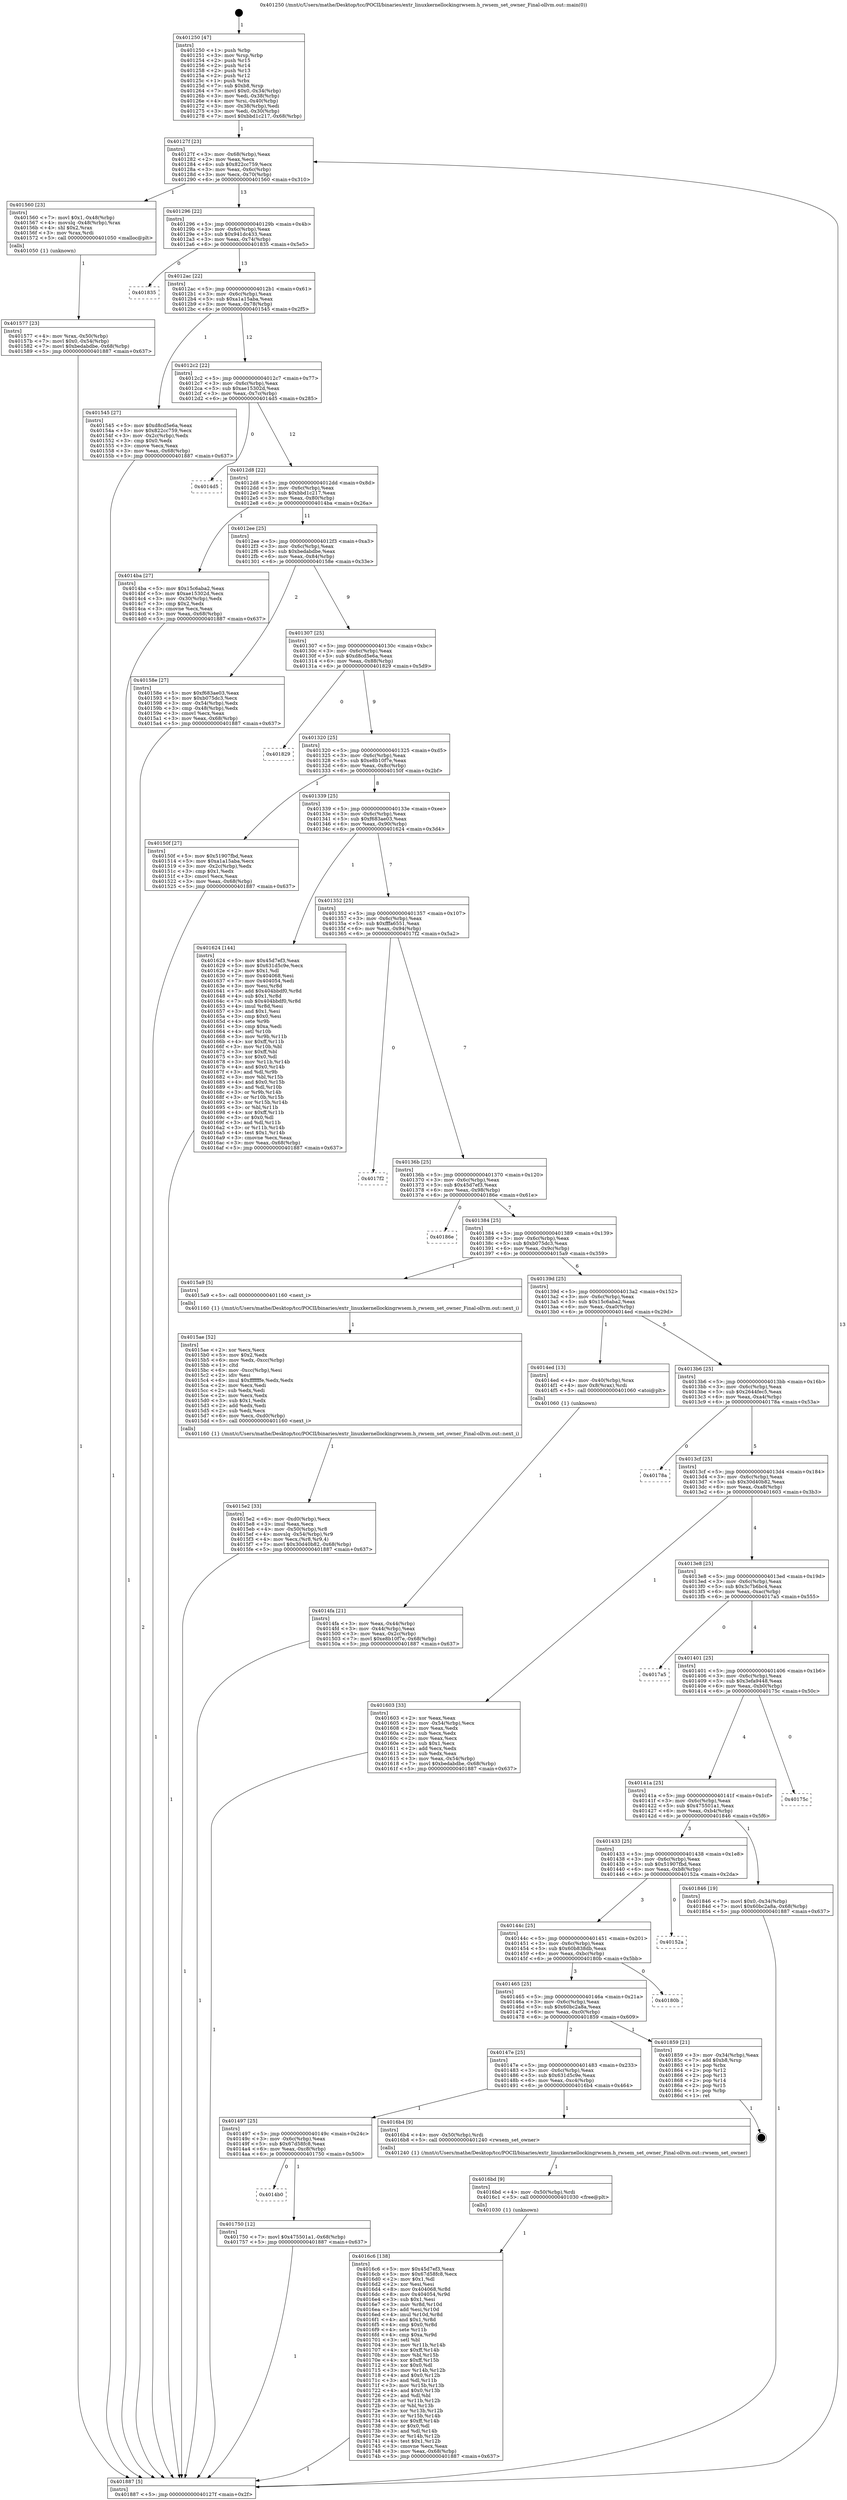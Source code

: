 digraph "0x401250" {
  label = "0x401250 (/mnt/c/Users/mathe/Desktop/tcc/POCII/binaries/extr_linuxkernellockingrwsem.h_rwsem_set_owner_Final-ollvm.out::main(0))"
  labelloc = "t"
  node[shape=record]

  Entry [label="",width=0.3,height=0.3,shape=circle,fillcolor=black,style=filled]
  "0x40127f" [label="{
     0x40127f [23]\l
     | [instrs]\l
     &nbsp;&nbsp;0x40127f \<+3\>: mov -0x68(%rbp),%eax\l
     &nbsp;&nbsp;0x401282 \<+2\>: mov %eax,%ecx\l
     &nbsp;&nbsp;0x401284 \<+6\>: sub $0x822cc759,%ecx\l
     &nbsp;&nbsp;0x40128a \<+3\>: mov %eax,-0x6c(%rbp)\l
     &nbsp;&nbsp;0x40128d \<+3\>: mov %ecx,-0x70(%rbp)\l
     &nbsp;&nbsp;0x401290 \<+6\>: je 0000000000401560 \<main+0x310\>\l
  }"]
  "0x401560" [label="{
     0x401560 [23]\l
     | [instrs]\l
     &nbsp;&nbsp;0x401560 \<+7\>: movl $0x1,-0x48(%rbp)\l
     &nbsp;&nbsp;0x401567 \<+4\>: movslq -0x48(%rbp),%rax\l
     &nbsp;&nbsp;0x40156b \<+4\>: shl $0x2,%rax\l
     &nbsp;&nbsp;0x40156f \<+3\>: mov %rax,%rdi\l
     &nbsp;&nbsp;0x401572 \<+5\>: call 0000000000401050 \<malloc@plt\>\l
     | [calls]\l
     &nbsp;&nbsp;0x401050 \{1\} (unknown)\l
  }"]
  "0x401296" [label="{
     0x401296 [22]\l
     | [instrs]\l
     &nbsp;&nbsp;0x401296 \<+5\>: jmp 000000000040129b \<main+0x4b\>\l
     &nbsp;&nbsp;0x40129b \<+3\>: mov -0x6c(%rbp),%eax\l
     &nbsp;&nbsp;0x40129e \<+5\>: sub $0x941dc433,%eax\l
     &nbsp;&nbsp;0x4012a3 \<+3\>: mov %eax,-0x74(%rbp)\l
     &nbsp;&nbsp;0x4012a6 \<+6\>: je 0000000000401835 \<main+0x5e5\>\l
  }"]
  Exit [label="",width=0.3,height=0.3,shape=circle,fillcolor=black,style=filled,peripheries=2]
  "0x401835" [label="{
     0x401835\l
  }", style=dashed]
  "0x4012ac" [label="{
     0x4012ac [22]\l
     | [instrs]\l
     &nbsp;&nbsp;0x4012ac \<+5\>: jmp 00000000004012b1 \<main+0x61\>\l
     &nbsp;&nbsp;0x4012b1 \<+3\>: mov -0x6c(%rbp),%eax\l
     &nbsp;&nbsp;0x4012b4 \<+5\>: sub $0xa1a15aba,%eax\l
     &nbsp;&nbsp;0x4012b9 \<+3\>: mov %eax,-0x78(%rbp)\l
     &nbsp;&nbsp;0x4012bc \<+6\>: je 0000000000401545 \<main+0x2f5\>\l
  }"]
  "0x4014b0" [label="{
     0x4014b0\l
  }", style=dashed]
  "0x401545" [label="{
     0x401545 [27]\l
     | [instrs]\l
     &nbsp;&nbsp;0x401545 \<+5\>: mov $0xd8cd5e6a,%eax\l
     &nbsp;&nbsp;0x40154a \<+5\>: mov $0x822cc759,%ecx\l
     &nbsp;&nbsp;0x40154f \<+3\>: mov -0x2c(%rbp),%edx\l
     &nbsp;&nbsp;0x401552 \<+3\>: cmp $0x0,%edx\l
     &nbsp;&nbsp;0x401555 \<+3\>: cmove %ecx,%eax\l
     &nbsp;&nbsp;0x401558 \<+3\>: mov %eax,-0x68(%rbp)\l
     &nbsp;&nbsp;0x40155b \<+5\>: jmp 0000000000401887 \<main+0x637\>\l
  }"]
  "0x4012c2" [label="{
     0x4012c2 [22]\l
     | [instrs]\l
     &nbsp;&nbsp;0x4012c2 \<+5\>: jmp 00000000004012c7 \<main+0x77\>\l
     &nbsp;&nbsp;0x4012c7 \<+3\>: mov -0x6c(%rbp),%eax\l
     &nbsp;&nbsp;0x4012ca \<+5\>: sub $0xae15302d,%eax\l
     &nbsp;&nbsp;0x4012cf \<+3\>: mov %eax,-0x7c(%rbp)\l
     &nbsp;&nbsp;0x4012d2 \<+6\>: je 00000000004014d5 \<main+0x285\>\l
  }"]
  "0x401750" [label="{
     0x401750 [12]\l
     | [instrs]\l
     &nbsp;&nbsp;0x401750 \<+7\>: movl $0x475501a1,-0x68(%rbp)\l
     &nbsp;&nbsp;0x401757 \<+5\>: jmp 0000000000401887 \<main+0x637\>\l
  }"]
  "0x4014d5" [label="{
     0x4014d5\l
  }", style=dashed]
  "0x4012d8" [label="{
     0x4012d8 [22]\l
     | [instrs]\l
     &nbsp;&nbsp;0x4012d8 \<+5\>: jmp 00000000004012dd \<main+0x8d\>\l
     &nbsp;&nbsp;0x4012dd \<+3\>: mov -0x6c(%rbp),%eax\l
     &nbsp;&nbsp;0x4012e0 \<+5\>: sub $0xbbd1c217,%eax\l
     &nbsp;&nbsp;0x4012e5 \<+3\>: mov %eax,-0x80(%rbp)\l
     &nbsp;&nbsp;0x4012e8 \<+6\>: je 00000000004014ba \<main+0x26a\>\l
  }"]
  "0x4016c6" [label="{
     0x4016c6 [138]\l
     | [instrs]\l
     &nbsp;&nbsp;0x4016c6 \<+5\>: mov $0x45d7ef3,%eax\l
     &nbsp;&nbsp;0x4016cb \<+5\>: mov $0x67d58fc8,%ecx\l
     &nbsp;&nbsp;0x4016d0 \<+2\>: mov $0x1,%dl\l
     &nbsp;&nbsp;0x4016d2 \<+2\>: xor %esi,%esi\l
     &nbsp;&nbsp;0x4016d4 \<+8\>: mov 0x404068,%r8d\l
     &nbsp;&nbsp;0x4016dc \<+8\>: mov 0x404054,%r9d\l
     &nbsp;&nbsp;0x4016e4 \<+3\>: sub $0x1,%esi\l
     &nbsp;&nbsp;0x4016e7 \<+3\>: mov %r8d,%r10d\l
     &nbsp;&nbsp;0x4016ea \<+3\>: add %esi,%r10d\l
     &nbsp;&nbsp;0x4016ed \<+4\>: imul %r10d,%r8d\l
     &nbsp;&nbsp;0x4016f1 \<+4\>: and $0x1,%r8d\l
     &nbsp;&nbsp;0x4016f5 \<+4\>: cmp $0x0,%r8d\l
     &nbsp;&nbsp;0x4016f9 \<+4\>: sete %r11b\l
     &nbsp;&nbsp;0x4016fd \<+4\>: cmp $0xa,%r9d\l
     &nbsp;&nbsp;0x401701 \<+3\>: setl %bl\l
     &nbsp;&nbsp;0x401704 \<+3\>: mov %r11b,%r14b\l
     &nbsp;&nbsp;0x401707 \<+4\>: xor $0xff,%r14b\l
     &nbsp;&nbsp;0x40170b \<+3\>: mov %bl,%r15b\l
     &nbsp;&nbsp;0x40170e \<+4\>: xor $0xff,%r15b\l
     &nbsp;&nbsp;0x401712 \<+3\>: xor $0x0,%dl\l
     &nbsp;&nbsp;0x401715 \<+3\>: mov %r14b,%r12b\l
     &nbsp;&nbsp;0x401718 \<+4\>: and $0x0,%r12b\l
     &nbsp;&nbsp;0x40171c \<+3\>: and %dl,%r11b\l
     &nbsp;&nbsp;0x40171f \<+3\>: mov %r15b,%r13b\l
     &nbsp;&nbsp;0x401722 \<+4\>: and $0x0,%r13b\l
     &nbsp;&nbsp;0x401726 \<+2\>: and %dl,%bl\l
     &nbsp;&nbsp;0x401728 \<+3\>: or %r11b,%r12b\l
     &nbsp;&nbsp;0x40172b \<+3\>: or %bl,%r13b\l
     &nbsp;&nbsp;0x40172e \<+3\>: xor %r13b,%r12b\l
     &nbsp;&nbsp;0x401731 \<+3\>: or %r15b,%r14b\l
     &nbsp;&nbsp;0x401734 \<+4\>: xor $0xff,%r14b\l
     &nbsp;&nbsp;0x401738 \<+3\>: or $0x0,%dl\l
     &nbsp;&nbsp;0x40173b \<+3\>: and %dl,%r14b\l
     &nbsp;&nbsp;0x40173e \<+3\>: or %r14b,%r12b\l
     &nbsp;&nbsp;0x401741 \<+4\>: test $0x1,%r12b\l
     &nbsp;&nbsp;0x401745 \<+3\>: cmovne %ecx,%eax\l
     &nbsp;&nbsp;0x401748 \<+3\>: mov %eax,-0x68(%rbp)\l
     &nbsp;&nbsp;0x40174b \<+5\>: jmp 0000000000401887 \<main+0x637\>\l
  }"]
  "0x4014ba" [label="{
     0x4014ba [27]\l
     | [instrs]\l
     &nbsp;&nbsp;0x4014ba \<+5\>: mov $0x15c6aba2,%eax\l
     &nbsp;&nbsp;0x4014bf \<+5\>: mov $0xae15302d,%ecx\l
     &nbsp;&nbsp;0x4014c4 \<+3\>: mov -0x30(%rbp),%edx\l
     &nbsp;&nbsp;0x4014c7 \<+3\>: cmp $0x2,%edx\l
     &nbsp;&nbsp;0x4014ca \<+3\>: cmovne %ecx,%eax\l
     &nbsp;&nbsp;0x4014cd \<+3\>: mov %eax,-0x68(%rbp)\l
     &nbsp;&nbsp;0x4014d0 \<+5\>: jmp 0000000000401887 \<main+0x637\>\l
  }"]
  "0x4012ee" [label="{
     0x4012ee [25]\l
     | [instrs]\l
     &nbsp;&nbsp;0x4012ee \<+5\>: jmp 00000000004012f3 \<main+0xa3\>\l
     &nbsp;&nbsp;0x4012f3 \<+3\>: mov -0x6c(%rbp),%eax\l
     &nbsp;&nbsp;0x4012f6 \<+5\>: sub $0xbedabdbe,%eax\l
     &nbsp;&nbsp;0x4012fb \<+6\>: mov %eax,-0x84(%rbp)\l
     &nbsp;&nbsp;0x401301 \<+6\>: je 000000000040158e \<main+0x33e\>\l
  }"]
  "0x401887" [label="{
     0x401887 [5]\l
     | [instrs]\l
     &nbsp;&nbsp;0x401887 \<+5\>: jmp 000000000040127f \<main+0x2f\>\l
  }"]
  "0x401250" [label="{
     0x401250 [47]\l
     | [instrs]\l
     &nbsp;&nbsp;0x401250 \<+1\>: push %rbp\l
     &nbsp;&nbsp;0x401251 \<+3\>: mov %rsp,%rbp\l
     &nbsp;&nbsp;0x401254 \<+2\>: push %r15\l
     &nbsp;&nbsp;0x401256 \<+2\>: push %r14\l
     &nbsp;&nbsp;0x401258 \<+2\>: push %r13\l
     &nbsp;&nbsp;0x40125a \<+2\>: push %r12\l
     &nbsp;&nbsp;0x40125c \<+1\>: push %rbx\l
     &nbsp;&nbsp;0x40125d \<+7\>: sub $0xb8,%rsp\l
     &nbsp;&nbsp;0x401264 \<+7\>: movl $0x0,-0x34(%rbp)\l
     &nbsp;&nbsp;0x40126b \<+3\>: mov %edi,-0x38(%rbp)\l
     &nbsp;&nbsp;0x40126e \<+4\>: mov %rsi,-0x40(%rbp)\l
     &nbsp;&nbsp;0x401272 \<+3\>: mov -0x38(%rbp),%edi\l
     &nbsp;&nbsp;0x401275 \<+3\>: mov %edi,-0x30(%rbp)\l
     &nbsp;&nbsp;0x401278 \<+7\>: movl $0xbbd1c217,-0x68(%rbp)\l
  }"]
  "0x4016bd" [label="{
     0x4016bd [9]\l
     | [instrs]\l
     &nbsp;&nbsp;0x4016bd \<+4\>: mov -0x50(%rbp),%rdi\l
     &nbsp;&nbsp;0x4016c1 \<+5\>: call 0000000000401030 \<free@plt\>\l
     | [calls]\l
     &nbsp;&nbsp;0x401030 \{1\} (unknown)\l
  }"]
  "0x40158e" [label="{
     0x40158e [27]\l
     | [instrs]\l
     &nbsp;&nbsp;0x40158e \<+5\>: mov $0xf683ae03,%eax\l
     &nbsp;&nbsp;0x401593 \<+5\>: mov $0xb075dc3,%ecx\l
     &nbsp;&nbsp;0x401598 \<+3\>: mov -0x54(%rbp),%edx\l
     &nbsp;&nbsp;0x40159b \<+3\>: cmp -0x48(%rbp),%edx\l
     &nbsp;&nbsp;0x40159e \<+3\>: cmovl %ecx,%eax\l
     &nbsp;&nbsp;0x4015a1 \<+3\>: mov %eax,-0x68(%rbp)\l
     &nbsp;&nbsp;0x4015a4 \<+5\>: jmp 0000000000401887 \<main+0x637\>\l
  }"]
  "0x401307" [label="{
     0x401307 [25]\l
     | [instrs]\l
     &nbsp;&nbsp;0x401307 \<+5\>: jmp 000000000040130c \<main+0xbc\>\l
     &nbsp;&nbsp;0x40130c \<+3\>: mov -0x6c(%rbp),%eax\l
     &nbsp;&nbsp;0x40130f \<+5\>: sub $0xd8cd5e6a,%eax\l
     &nbsp;&nbsp;0x401314 \<+6\>: mov %eax,-0x88(%rbp)\l
     &nbsp;&nbsp;0x40131a \<+6\>: je 0000000000401829 \<main+0x5d9\>\l
  }"]
  "0x401497" [label="{
     0x401497 [25]\l
     | [instrs]\l
     &nbsp;&nbsp;0x401497 \<+5\>: jmp 000000000040149c \<main+0x24c\>\l
     &nbsp;&nbsp;0x40149c \<+3\>: mov -0x6c(%rbp),%eax\l
     &nbsp;&nbsp;0x40149f \<+5\>: sub $0x67d58fc8,%eax\l
     &nbsp;&nbsp;0x4014a4 \<+6\>: mov %eax,-0xc8(%rbp)\l
     &nbsp;&nbsp;0x4014aa \<+6\>: je 0000000000401750 \<main+0x500\>\l
  }"]
  "0x401829" [label="{
     0x401829\l
  }", style=dashed]
  "0x401320" [label="{
     0x401320 [25]\l
     | [instrs]\l
     &nbsp;&nbsp;0x401320 \<+5\>: jmp 0000000000401325 \<main+0xd5\>\l
     &nbsp;&nbsp;0x401325 \<+3\>: mov -0x6c(%rbp),%eax\l
     &nbsp;&nbsp;0x401328 \<+5\>: sub $0xe8b10f7e,%eax\l
     &nbsp;&nbsp;0x40132d \<+6\>: mov %eax,-0x8c(%rbp)\l
     &nbsp;&nbsp;0x401333 \<+6\>: je 000000000040150f \<main+0x2bf\>\l
  }"]
  "0x4016b4" [label="{
     0x4016b4 [9]\l
     | [instrs]\l
     &nbsp;&nbsp;0x4016b4 \<+4\>: mov -0x50(%rbp),%rdi\l
     &nbsp;&nbsp;0x4016b8 \<+5\>: call 0000000000401240 \<rwsem_set_owner\>\l
     | [calls]\l
     &nbsp;&nbsp;0x401240 \{1\} (/mnt/c/Users/mathe/Desktop/tcc/POCII/binaries/extr_linuxkernellockingrwsem.h_rwsem_set_owner_Final-ollvm.out::rwsem_set_owner)\l
  }"]
  "0x40150f" [label="{
     0x40150f [27]\l
     | [instrs]\l
     &nbsp;&nbsp;0x40150f \<+5\>: mov $0x51907fbd,%eax\l
     &nbsp;&nbsp;0x401514 \<+5\>: mov $0xa1a15aba,%ecx\l
     &nbsp;&nbsp;0x401519 \<+3\>: mov -0x2c(%rbp),%edx\l
     &nbsp;&nbsp;0x40151c \<+3\>: cmp $0x1,%edx\l
     &nbsp;&nbsp;0x40151f \<+3\>: cmovl %ecx,%eax\l
     &nbsp;&nbsp;0x401522 \<+3\>: mov %eax,-0x68(%rbp)\l
     &nbsp;&nbsp;0x401525 \<+5\>: jmp 0000000000401887 \<main+0x637\>\l
  }"]
  "0x401339" [label="{
     0x401339 [25]\l
     | [instrs]\l
     &nbsp;&nbsp;0x401339 \<+5\>: jmp 000000000040133e \<main+0xee\>\l
     &nbsp;&nbsp;0x40133e \<+3\>: mov -0x6c(%rbp),%eax\l
     &nbsp;&nbsp;0x401341 \<+5\>: sub $0xf683ae03,%eax\l
     &nbsp;&nbsp;0x401346 \<+6\>: mov %eax,-0x90(%rbp)\l
     &nbsp;&nbsp;0x40134c \<+6\>: je 0000000000401624 \<main+0x3d4\>\l
  }"]
  "0x40147e" [label="{
     0x40147e [25]\l
     | [instrs]\l
     &nbsp;&nbsp;0x40147e \<+5\>: jmp 0000000000401483 \<main+0x233\>\l
     &nbsp;&nbsp;0x401483 \<+3\>: mov -0x6c(%rbp),%eax\l
     &nbsp;&nbsp;0x401486 \<+5\>: sub $0x631d5c9e,%eax\l
     &nbsp;&nbsp;0x40148b \<+6\>: mov %eax,-0xc4(%rbp)\l
     &nbsp;&nbsp;0x401491 \<+6\>: je 00000000004016b4 \<main+0x464\>\l
  }"]
  "0x401624" [label="{
     0x401624 [144]\l
     | [instrs]\l
     &nbsp;&nbsp;0x401624 \<+5\>: mov $0x45d7ef3,%eax\l
     &nbsp;&nbsp;0x401629 \<+5\>: mov $0x631d5c9e,%ecx\l
     &nbsp;&nbsp;0x40162e \<+2\>: mov $0x1,%dl\l
     &nbsp;&nbsp;0x401630 \<+7\>: mov 0x404068,%esi\l
     &nbsp;&nbsp;0x401637 \<+7\>: mov 0x404054,%edi\l
     &nbsp;&nbsp;0x40163e \<+3\>: mov %esi,%r8d\l
     &nbsp;&nbsp;0x401641 \<+7\>: add $0x404bbdf0,%r8d\l
     &nbsp;&nbsp;0x401648 \<+4\>: sub $0x1,%r8d\l
     &nbsp;&nbsp;0x40164c \<+7\>: sub $0x404bbdf0,%r8d\l
     &nbsp;&nbsp;0x401653 \<+4\>: imul %r8d,%esi\l
     &nbsp;&nbsp;0x401657 \<+3\>: and $0x1,%esi\l
     &nbsp;&nbsp;0x40165a \<+3\>: cmp $0x0,%esi\l
     &nbsp;&nbsp;0x40165d \<+4\>: sete %r9b\l
     &nbsp;&nbsp;0x401661 \<+3\>: cmp $0xa,%edi\l
     &nbsp;&nbsp;0x401664 \<+4\>: setl %r10b\l
     &nbsp;&nbsp;0x401668 \<+3\>: mov %r9b,%r11b\l
     &nbsp;&nbsp;0x40166b \<+4\>: xor $0xff,%r11b\l
     &nbsp;&nbsp;0x40166f \<+3\>: mov %r10b,%bl\l
     &nbsp;&nbsp;0x401672 \<+3\>: xor $0xff,%bl\l
     &nbsp;&nbsp;0x401675 \<+3\>: xor $0x0,%dl\l
     &nbsp;&nbsp;0x401678 \<+3\>: mov %r11b,%r14b\l
     &nbsp;&nbsp;0x40167b \<+4\>: and $0x0,%r14b\l
     &nbsp;&nbsp;0x40167f \<+3\>: and %dl,%r9b\l
     &nbsp;&nbsp;0x401682 \<+3\>: mov %bl,%r15b\l
     &nbsp;&nbsp;0x401685 \<+4\>: and $0x0,%r15b\l
     &nbsp;&nbsp;0x401689 \<+3\>: and %dl,%r10b\l
     &nbsp;&nbsp;0x40168c \<+3\>: or %r9b,%r14b\l
     &nbsp;&nbsp;0x40168f \<+3\>: or %r10b,%r15b\l
     &nbsp;&nbsp;0x401692 \<+3\>: xor %r15b,%r14b\l
     &nbsp;&nbsp;0x401695 \<+3\>: or %bl,%r11b\l
     &nbsp;&nbsp;0x401698 \<+4\>: xor $0xff,%r11b\l
     &nbsp;&nbsp;0x40169c \<+3\>: or $0x0,%dl\l
     &nbsp;&nbsp;0x40169f \<+3\>: and %dl,%r11b\l
     &nbsp;&nbsp;0x4016a2 \<+3\>: or %r11b,%r14b\l
     &nbsp;&nbsp;0x4016a5 \<+4\>: test $0x1,%r14b\l
     &nbsp;&nbsp;0x4016a9 \<+3\>: cmovne %ecx,%eax\l
     &nbsp;&nbsp;0x4016ac \<+3\>: mov %eax,-0x68(%rbp)\l
     &nbsp;&nbsp;0x4016af \<+5\>: jmp 0000000000401887 \<main+0x637\>\l
  }"]
  "0x401352" [label="{
     0x401352 [25]\l
     | [instrs]\l
     &nbsp;&nbsp;0x401352 \<+5\>: jmp 0000000000401357 \<main+0x107\>\l
     &nbsp;&nbsp;0x401357 \<+3\>: mov -0x6c(%rbp),%eax\l
     &nbsp;&nbsp;0x40135a \<+5\>: sub $0xfffa6551,%eax\l
     &nbsp;&nbsp;0x40135f \<+6\>: mov %eax,-0x94(%rbp)\l
     &nbsp;&nbsp;0x401365 \<+6\>: je 00000000004017f2 \<main+0x5a2\>\l
  }"]
  "0x401859" [label="{
     0x401859 [21]\l
     | [instrs]\l
     &nbsp;&nbsp;0x401859 \<+3\>: mov -0x34(%rbp),%eax\l
     &nbsp;&nbsp;0x40185c \<+7\>: add $0xb8,%rsp\l
     &nbsp;&nbsp;0x401863 \<+1\>: pop %rbx\l
     &nbsp;&nbsp;0x401864 \<+2\>: pop %r12\l
     &nbsp;&nbsp;0x401866 \<+2\>: pop %r13\l
     &nbsp;&nbsp;0x401868 \<+2\>: pop %r14\l
     &nbsp;&nbsp;0x40186a \<+2\>: pop %r15\l
     &nbsp;&nbsp;0x40186c \<+1\>: pop %rbp\l
     &nbsp;&nbsp;0x40186d \<+1\>: ret\l
  }"]
  "0x4017f2" [label="{
     0x4017f2\l
  }", style=dashed]
  "0x40136b" [label="{
     0x40136b [25]\l
     | [instrs]\l
     &nbsp;&nbsp;0x40136b \<+5\>: jmp 0000000000401370 \<main+0x120\>\l
     &nbsp;&nbsp;0x401370 \<+3\>: mov -0x6c(%rbp),%eax\l
     &nbsp;&nbsp;0x401373 \<+5\>: sub $0x45d7ef3,%eax\l
     &nbsp;&nbsp;0x401378 \<+6\>: mov %eax,-0x98(%rbp)\l
     &nbsp;&nbsp;0x40137e \<+6\>: je 000000000040186e \<main+0x61e\>\l
  }"]
  "0x401465" [label="{
     0x401465 [25]\l
     | [instrs]\l
     &nbsp;&nbsp;0x401465 \<+5\>: jmp 000000000040146a \<main+0x21a\>\l
     &nbsp;&nbsp;0x40146a \<+3\>: mov -0x6c(%rbp),%eax\l
     &nbsp;&nbsp;0x40146d \<+5\>: sub $0x60bc2a8a,%eax\l
     &nbsp;&nbsp;0x401472 \<+6\>: mov %eax,-0xc0(%rbp)\l
     &nbsp;&nbsp;0x401478 \<+6\>: je 0000000000401859 \<main+0x609\>\l
  }"]
  "0x40186e" [label="{
     0x40186e\l
  }", style=dashed]
  "0x401384" [label="{
     0x401384 [25]\l
     | [instrs]\l
     &nbsp;&nbsp;0x401384 \<+5\>: jmp 0000000000401389 \<main+0x139\>\l
     &nbsp;&nbsp;0x401389 \<+3\>: mov -0x6c(%rbp),%eax\l
     &nbsp;&nbsp;0x40138c \<+5\>: sub $0xb075dc3,%eax\l
     &nbsp;&nbsp;0x401391 \<+6\>: mov %eax,-0x9c(%rbp)\l
     &nbsp;&nbsp;0x401397 \<+6\>: je 00000000004015a9 \<main+0x359\>\l
  }"]
  "0x40180b" [label="{
     0x40180b\l
  }", style=dashed]
  "0x4015a9" [label="{
     0x4015a9 [5]\l
     | [instrs]\l
     &nbsp;&nbsp;0x4015a9 \<+5\>: call 0000000000401160 \<next_i\>\l
     | [calls]\l
     &nbsp;&nbsp;0x401160 \{1\} (/mnt/c/Users/mathe/Desktop/tcc/POCII/binaries/extr_linuxkernellockingrwsem.h_rwsem_set_owner_Final-ollvm.out::next_i)\l
  }"]
  "0x40139d" [label="{
     0x40139d [25]\l
     | [instrs]\l
     &nbsp;&nbsp;0x40139d \<+5\>: jmp 00000000004013a2 \<main+0x152\>\l
     &nbsp;&nbsp;0x4013a2 \<+3\>: mov -0x6c(%rbp),%eax\l
     &nbsp;&nbsp;0x4013a5 \<+5\>: sub $0x15c6aba2,%eax\l
     &nbsp;&nbsp;0x4013aa \<+6\>: mov %eax,-0xa0(%rbp)\l
     &nbsp;&nbsp;0x4013b0 \<+6\>: je 00000000004014ed \<main+0x29d\>\l
  }"]
  "0x40144c" [label="{
     0x40144c [25]\l
     | [instrs]\l
     &nbsp;&nbsp;0x40144c \<+5\>: jmp 0000000000401451 \<main+0x201\>\l
     &nbsp;&nbsp;0x401451 \<+3\>: mov -0x6c(%rbp),%eax\l
     &nbsp;&nbsp;0x401454 \<+5\>: sub $0x60b838db,%eax\l
     &nbsp;&nbsp;0x401459 \<+6\>: mov %eax,-0xbc(%rbp)\l
     &nbsp;&nbsp;0x40145f \<+6\>: je 000000000040180b \<main+0x5bb\>\l
  }"]
  "0x4014ed" [label="{
     0x4014ed [13]\l
     | [instrs]\l
     &nbsp;&nbsp;0x4014ed \<+4\>: mov -0x40(%rbp),%rax\l
     &nbsp;&nbsp;0x4014f1 \<+4\>: mov 0x8(%rax),%rdi\l
     &nbsp;&nbsp;0x4014f5 \<+5\>: call 0000000000401060 \<atoi@plt\>\l
     | [calls]\l
     &nbsp;&nbsp;0x401060 \{1\} (unknown)\l
  }"]
  "0x4013b6" [label="{
     0x4013b6 [25]\l
     | [instrs]\l
     &nbsp;&nbsp;0x4013b6 \<+5\>: jmp 00000000004013bb \<main+0x16b\>\l
     &nbsp;&nbsp;0x4013bb \<+3\>: mov -0x6c(%rbp),%eax\l
     &nbsp;&nbsp;0x4013be \<+5\>: sub $0x2644fec5,%eax\l
     &nbsp;&nbsp;0x4013c3 \<+6\>: mov %eax,-0xa4(%rbp)\l
     &nbsp;&nbsp;0x4013c9 \<+6\>: je 000000000040178a \<main+0x53a\>\l
  }"]
  "0x4014fa" [label="{
     0x4014fa [21]\l
     | [instrs]\l
     &nbsp;&nbsp;0x4014fa \<+3\>: mov %eax,-0x44(%rbp)\l
     &nbsp;&nbsp;0x4014fd \<+3\>: mov -0x44(%rbp),%eax\l
     &nbsp;&nbsp;0x401500 \<+3\>: mov %eax,-0x2c(%rbp)\l
     &nbsp;&nbsp;0x401503 \<+7\>: movl $0xe8b10f7e,-0x68(%rbp)\l
     &nbsp;&nbsp;0x40150a \<+5\>: jmp 0000000000401887 \<main+0x637\>\l
  }"]
  "0x401577" [label="{
     0x401577 [23]\l
     | [instrs]\l
     &nbsp;&nbsp;0x401577 \<+4\>: mov %rax,-0x50(%rbp)\l
     &nbsp;&nbsp;0x40157b \<+7\>: movl $0x0,-0x54(%rbp)\l
     &nbsp;&nbsp;0x401582 \<+7\>: movl $0xbedabdbe,-0x68(%rbp)\l
     &nbsp;&nbsp;0x401589 \<+5\>: jmp 0000000000401887 \<main+0x637\>\l
  }"]
  "0x4015ae" [label="{
     0x4015ae [52]\l
     | [instrs]\l
     &nbsp;&nbsp;0x4015ae \<+2\>: xor %ecx,%ecx\l
     &nbsp;&nbsp;0x4015b0 \<+5\>: mov $0x2,%edx\l
     &nbsp;&nbsp;0x4015b5 \<+6\>: mov %edx,-0xcc(%rbp)\l
     &nbsp;&nbsp;0x4015bb \<+1\>: cltd\l
     &nbsp;&nbsp;0x4015bc \<+6\>: mov -0xcc(%rbp),%esi\l
     &nbsp;&nbsp;0x4015c2 \<+2\>: idiv %esi\l
     &nbsp;&nbsp;0x4015c4 \<+6\>: imul $0xfffffffe,%edx,%edx\l
     &nbsp;&nbsp;0x4015ca \<+2\>: mov %ecx,%edi\l
     &nbsp;&nbsp;0x4015cc \<+2\>: sub %edx,%edi\l
     &nbsp;&nbsp;0x4015ce \<+2\>: mov %ecx,%edx\l
     &nbsp;&nbsp;0x4015d0 \<+3\>: sub $0x1,%edx\l
     &nbsp;&nbsp;0x4015d3 \<+2\>: add %edx,%edi\l
     &nbsp;&nbsp;0x4015d5 \<+2\>: sub %edi,%ecx\l
     &nbsp;&nbsp;0x4015d7 \<+6\>: mov %ecx,-0xd0(%rbp)\l
     &nbsp;&nbsp;0x4015dd \<+5\>: call 0000000000401160 \<next_i\>\l
     | [calls]\l
     &nbsp;&nbsp;0x401160 \{1\} (/mnt/c/Users/mathe/Desktop/tcc/POCII/binaries/extr_linuxkernellockingrwsem.h_rwsem_set_owner_Final-ollvm.out::next_i)\l
  }"]
  "0x4015e2" [label="{
     0x4015e2 [33]\l
     | [instrs]\l
     &nbsp;&nbsp;0x4015e2 \<+6\>: mov -0xd0(%rbp),%ecx\l
     &nbsp;&nbsp;0x4015e8 \<+3\>: imul %eax,%ecx\l
     &nbsp;&nbsp;0x4015eb \<+4\>: mov -0x50(%rbp),%r8\l
     &nbsp;&nbsp;0x4015ef \<+4\>: movslq -0x54(%rbp),%r9\l
     &nbsp;&nbsp;0x4015f3 \<+4\>: mov %ecx,(%r8,%r9,4)\l
     &nbsp;&nbsp;0x4015f7 \<+7\>: movl $0x30d40b82,-0x68(%rbp)\l
     &nbsp;&nbsp;0x4015fe \<+5\>: jmp 0000000000401887 \<main+0x637\>\l
  }"]
  "0x40152a" [label="{
     0x40152a\l
  }", style=dashed]
  "0x40178a" [label="{
     0x40178a\l
  }", style=dashed]
  "0x4013cf" [label="{
     0x4013cf [25]\l
     | [instrs]\l
     &nbsp;&nbsp;0x4013cf \<+5\>: jmp 00000000004013d4 \<main+0x184\>\l
     &nbsp;&nbsp;0x4013d4 \<+3\>: mov -0x6c(%rbp),%eax\l
     &nbsp;&nbsp;0x4013d7 \<+5\>: sub $0x30d40b82,%eax\l
     &nbsp;&nbsp;0x4013dc \<+6\>: mov %eax,-0xa8(%rbp)\l
     &nbsp;&nbsp;0x4013e2 \<+6\>: je 0000000000401603 \<main+0x3b3\>\l
  }"]
  "0x401433" [label="{
     0x401433 [25]\l
     | [instrs]\l
     &nbsp;&nbsp;0x401433 \<+5\>: jmp 0000000000401438 \<main+0x1e8\>\l
     &nbsp;&nbsp;0x401438 \<+3\>: mov -0x6c(%rbp),%eax\l
     &nbsp;&nbsp;0x40143b \<+5\>: sub $0x51907fbd,%eax\l
     &nbsp;&nbsp;0x401440 \<+6\>: mov %eax,-0xb8(%rbp)\l
     &nbsp;&nbsp;0x401446 \<+6\>: je 000000000040152a \<main+0x2da\>\l
  }"]
  "0x401603" [label="{
     0x401603 [33]\l
     | [instrs]\l
     &nbsp;&nbsp;0x401603 \<+2\>: xor %eax,%eax\l
     &nbsp;&nbsp;0x401605 \<+3\>: mov -0x54(%rbp),%ecx\l
     &nbsp;&nbsp;0x401608 \<+2\>: mov %eax,%edx\l
     &nbsp;&nbsp;0x40160a \<+2\>: sub %ecx,%edx\l
     &nbsp;&nbsp;0x40160c \<+2\>: mov %eax,%ecx\l
     &nbsp;&nbsp;0x40160e \<+3\>: sub $0x1,%ecx\l
     &nbsp;&nbsp;0x401611 \<+2\>: add %ecx,%edx\l
     &nbsp;&nbsp;0x401613 \<+2\>: sub %edx,%eax\l
     &nbsp;&nbsp;0x401615 \<+3\>: mov %eax,-0x54(%rbp)\l
     &nbsp;&nbsp;0x401618 \<+7\>: movl $0xbedabdbe,-0x68(%rbp)\l
     &nbsp;&nbsp;0x40161f \<+5\>: jmp 0000000000401887 \<main+0x637\>\l
  }"]
  "0x4013e8" [label="{
     0x4013e8 [25]\l
     | [instrs]\l
     &nbsp;&nbsp;0x4013e8 \<+5\>: jmp 00000000004013ed \<main+0x19d\>\l
     &nbsp;&nbsp;0x4013ed \<+3\>: mov -0x6c(%rbp),%eax\l
     &nbsp;&nbsp;0x4013f0 \<+5\>: sub $0x3c7b6bc4,%eax\l
     &nbsp;&nbsp;0x4013f5 \<+6\>: mov %eax,-0xac(%rbp)\l
     &nbsp;&nbsp;0x4013fb \<+6\>: je 00000000004017a5 \<main+0x555\>\l
  }"]
  "0x401846" [label="{
     0x401846 [19]\l
     | [instrs]\l
     &nbsp;&nbsp;0x401846 \<+7\>: movl $0x0,-0x34(%rbp)\l
     &nbsp;&nbsp;0x40184d \<+7\>: movl $0x60bc2a8a,-0x68(%rbp)\l
     &nbsp;&nbsp;0x401854 \<+5\>: jmp 0000000000401887 \<main+0x637\>\l
  }"]
  "0x4017a5" [label="{
     0x4017a5\l
  }", style=dashed]
  "0x401401" [label="{
     0x401401 [25]\l
     | [instrs]\l
     &nbsp;&nbsp;0x401401 \<+5\>: jmp 0000000000401406 \<main+0x1b6\>\l
     &nbsp;&nbsp;0x401406 \<+3\>: mov -0x6c(%rbp),%eax\l
     &nbsp;&nbsp;0x401409 \<+5\>: sub $0x3efa9448,%eax\l
     &nbsp;&nbsp;0x40140e \<+6\>: mov %eax,-0xb0(%rbp)\l
     &nbsp;&nbsp;0x401414 \<+6\>: je 000000000040175c \<main+0x50c\>\l
  }"]
  "0x40141a" [label="{
     0x40141a [25]\l
     | [instrs]\l
     &nbsp;&nbsp;0x40141a \<+5\>: jmp 000000000040141f \<main+0x1cf\>\l
     &nbsp;&nbsp;0x40141f \<+3\>: mov -0x6c(%rbp),%eax\l
     &nbsp;&nbsp;0x401422 \<+5\>: sub $0x475501a1,%eax\l
     &nbsp;&nbsp;0x401427 \<+6\>: mov %eax,-0xb4(%rbp)\l
     &nbsp;&nbsp;0x40142d \<+6\>: je 0000000000401846 \<main+0x5f6\>\l
  }"]
  "0x40175c" [label="{
     0x40175c\l
  }", style=dashed]
  Entry -> "0x401250" [label=" 1"]
  "0x40127f" -> "0x401560" [label=" 1"]
  "0x40127f" -> "0x401296" [label=" 13"]
  "0x401859" -> Exit [label=" 1"]
  "0x401296" -> "0x401835" [label=" 0"]
  "0x401296" -> "0x4012ac" [label=" 13"]
  "0x401846" -> "0x401887" [label=" 1"]
  "0x4012ac" -> "0x401545" [label=" 1"]
  "0x4012ac" -> "0x4012c2" [label=" 12"]
  "0x401750" -> "0x401887" [label=" 1"]
  "0x4012c2" -> "0x4014d5" [label=" 0"]
  "0x4012c2" -> "0x4012d8" [label=" 12"]
  "0x401497" -> "0x4014b0" [label=" 0"]
  "0x4012d8" -> "0x4014ba" [label=" 1"]
  "0x4012d8" -> "0x4012ee" [label=" 11"]
  "0x4014ba" -> "0x401887" [label=" 1"]
  "0x401250" -> "0x40127f" [label=" 1"]
  "0x401887" -> "0x40127f" [label=" 13"]
  "0x401497" -> "0x401750" [label=" 1"]
  "0x4012ee" -> "0x40158e" [label=" 2"]
  "0x4012ee" -> "0x401307" [label=" 9"]
  "0x4016c6" -> "0x401887" [label=" 1"]
  "0x401307" -> "0x401829" [label=" 0"]
  "0x401307" -> "0x401320" [label=" 9"]
  "0x4016bd" -> "0x4016c6" [label=" 1"]
  "0x401320" -> "0x40150f" [label=" 1"]
  "0x401320" -> "0x401339" [label=" 8"]
  "0x4016b4" -> "0x4016bd" [label=" 1"]
  "0x401339" -> "0x401624" [label=" 1"]
  "0x401339" -> "0x401352" [label=" 7"]
  "0x40147e" -> "0x4016b4" [label=" 1"]
  "0x401352" -> "0x4017f2" [label=" 0"]
  "0x401352" -> "0x40136b" [label=" 7"]
  "0x40147e" -> "0x401497" [label=" 1"]
  "0x40136b" -> "0x40186e" [label=" 0"]
  "0x40136b" -> "0x401384" [label=" 7"]
  "0x401465" -> "0x401859" [label=" 1"]
  "0x401384" -> "0x4015a9" [label=" 1"]
  "0x401384" -> "0x40139d" [label=" 6"]
  "0x401465" -> "0x40147e" [label=" 2"]
  "0x40139d" -> "0x4014ed" [label=" 1"]
  "0x40139d" -> "0x4013b6" [label=" 5"]
  "0x4014ed" -> "0x4014fa" [label=" 1"]
  "0x4014fa" -> "0x401887" [label=" 1"]
  "0x40150f" -> "0x401887" [label=" 1"]
  "0x401545" -> "0x401887" [label=" 1"]
  "0x401560" -> "0x401577" [label=" 1"]
  "0x401577" -> "0x401887" [label=" 1"]
  "0x40158e" -> "0x401887" [label=" 2"]
  "0x4015a9" -> "0x4015ae" [label=" 1"]
  "0x4015ae" -> "0x4015e2" [label=" 1"]
  "0x4015e2" -> "0x401887" [label=" 1"]
  "0x40144c" -> "0x40180b" [label=" 0"]
  "0x4013b6" -> "0x40178a" [label=" 0"]
  "0x4013b6" -> "0x4013cf" [label=" 5"]
  "0x40144c" -> "0x401465" [label=" 3"]
  "0x4013cf" -> "0x401603" [label=" 1"]
  "0x4013cf" -> "0x4013e8" [label=" 4"]
  "0x401603" -> "0x401887" [label=" 1"]
  "0x401624" -> "0x401887" [label=" 1"]
  "0x401433" -> "0x40152a" [label=" 0"]
  "0x4013e8" -> "0x4017a5" [label=" 0"]
  "0x4013e8" -> "0x401401" [label=" 4"]
  "0x401433" -> "0x40144c" [label=" 3"]
  "0x401401" -> "0x40175c" [label=" 0"]
  "0x401401" -> "0x40141a" [label=" 4"]
  "0x40141a" -> "0x401433" [label=" 3"]
  "0x40141a" -> "0x401846" [label=" 1"]
}
